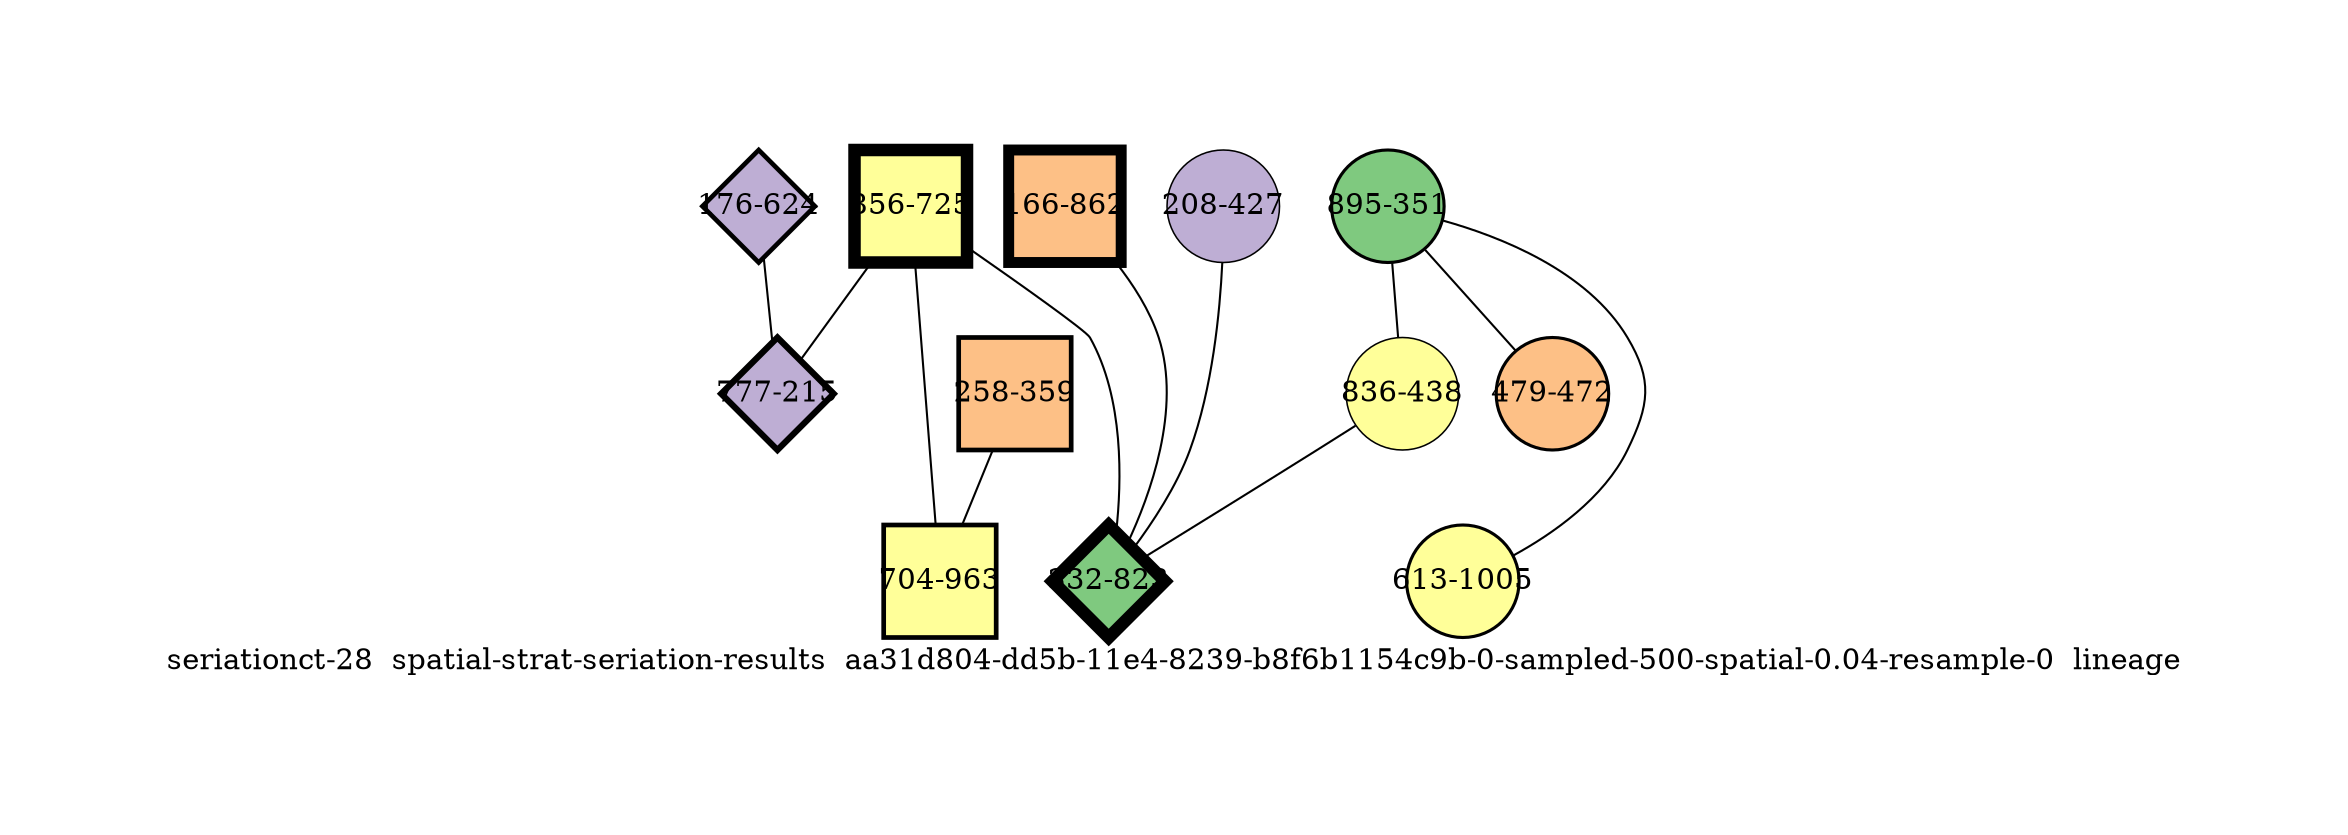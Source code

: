 strict graph "seriationct-28  spatial-strat-seriation-results  aa31d804-dd5b-11e4-8239-b8f6b1154c9b-0-sampled-500-spatial-0.04-resample-0  lineage" {
labelloc=b;
ratio=auto;
pad="1.0";
label="seriationct-28  spatial-strat-seriation-results  aa31d804-dd5b-11e4-8239-b8f6b1154c9b-0-sampled-500-spatial-0.04-resample-0  lineage";
node [width="0.75", style=filled, fixedsize=true, height="0.75", shape=circle, label=""];
0 [xCoordinate="624.0", appears_in_slice=3, yCoordinate="176.0", colorscheme=accent8, lineage_id=2, short_label="176-624", label="176-624", shape=diamond, cluster_id=1, fillcolor=2, size="500.0", id=0, penwidth="2.25"];
1 [xCoordinate="351.0", appears_in_slice=2, yCoordinate="895.0", colorscheme=accent8, lineage_id=0, short_label="895-351", label="895-351", shape=circle, cluster_id=0, fillcolor=1, size="500.0", id=1, penwidth="1.5"];
2 [xCoordinate="1005.0", appears_in_slice=2, yCoordinate="613.0", colorscheme=accent8, lineage_id=0, short_label="613-1005", label="613-1005", shape=circle, cluster_id=3, fillcolor=4, size="500.0", id=2, penwidth="1.5"];
3 [xCoordinate="862.0", appears_in_slice=7, yCoordinate="166.0", colorscheme=accent8, lineage_id=1, short_label="166-862", label="166-862", shape=square, cluster_id=2, fillcolor=3, size="500.0", id=3, penwidth="5.25"];
4 [xCoordinate="725.0", appears_in_slice=8, yCoordinate="856.0", colorscheme=accent8, lineage_id=1, short_label="856-725", label="856-725", shape=square, cluster_id=3, fillcolor=4, size="500.0", id=4, penwidth="6.0"];
5 [xCoordinate="472.0", appears_in_slice=2, yCoordinate="479.0", colorscheme=accent8, lineage_id=0, short_label="479-472", label="479-472", shape=circle, cluster_id=2, fillcolor=3, size="500.0", id=5, penwidth="1.5"];
6 [xCoordinate="215.0", appears_in_slice=4, yCoordinate="777.0", colorscheme=accent8, lineage_id=2, short_label="777-215", label="777-215", shape=diamond, cluster_id=1, fillcolor=2, size="500.0", id=6, penwidth="3.0"];
7 [xCoordinate="438.0", appears_in_slice=1, yCoordinate="836.0", colorscheme=accent8, lineage_id=0, short_label="836-438", label="836-438", shape=circle, cluster_id=3, fillcolor=4, size="500.0", id=7, penwidth="0.75"];
8 [xCoordinate="359.0", appears_in_slice=3, yCoordinate="258.0", colorscheme=accent8, lineage_id=1, short_label="258-359", label="258-359", shape=square, cluster_id=2, fillcolor=3, size="500.0", id=8, penwidth="2.25"];
9 [xCoordinate="427.0", appears_in_slice=1, yCoordinate="208.0", colorscheme=accent8, lineage_id=0, short_label="208-427", label="208-427", shape=circle, cluster_id=1, fillcolor=2, size="500.0", id=9, penwidth="0.75"];
10 [xCoordinate="823.0", appears_in_slice=8, yCoordinate="332.0", colorscheme=accent8, lineage_id=2, short_label="332-823", label="332-823", shape=diamond, cluster_id=0, fillcolor=1, size="500.0", id=10, penwidth="6.0"];
11 [xCoordinate="963.0", appears_in_slice=3, yCoordinate="704.0", colorscheme=accent8, lineage_id=1, short_label="704-963", label="704-963", shape=square, cluster_id=3, fillcolor=4, size="500.0", id=11, penwidth="2.25"];
0 -- 6  [inverseweight="2.53947831472", weight="0.393781665393"];
1 -- 2  [inverseweight="2.55548122684", weight="0.391315729303"];
1 -- 5  [inverseweight="14.4578732992", weight="0.0691664658632"];
1 -- 7  [inverseweight="3.07600587227", weight="0.325096908629"];
3 -- 10  [inverseweight="2.62975841519", weight="0.380263066837"];
4 -- 10  [inverseweight="3.43725832627", weight="0.290929544735"];
4 -- 11  [inverseweight="2.79902387068", weight="0.357267406854"];
4 -- 6  [inverseweight="2.86402478487", weight="0.349158989574"];
7 -- 10  [inverseweight="3.20065965992", weight="0.312435593363"];
8 -- 11  [inverseweight="3.8388918074", weight="0.260491842483"];
9 -- 10  [inverseweight="2.96737211466", weight="0.336998516317"];
}
